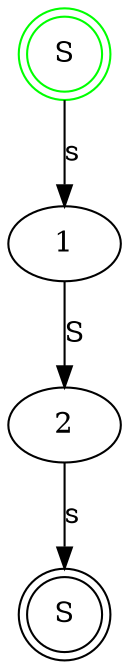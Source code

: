 digraph g {
0[label="S", color="green", shape="doublecircle"];
1;
2;
3[label="S",shape="doublecircle"];

0 -> 1 [label = "s"];
1 -> 2 [label = "S"];
2 -> 3 [label = "s"];
} 
